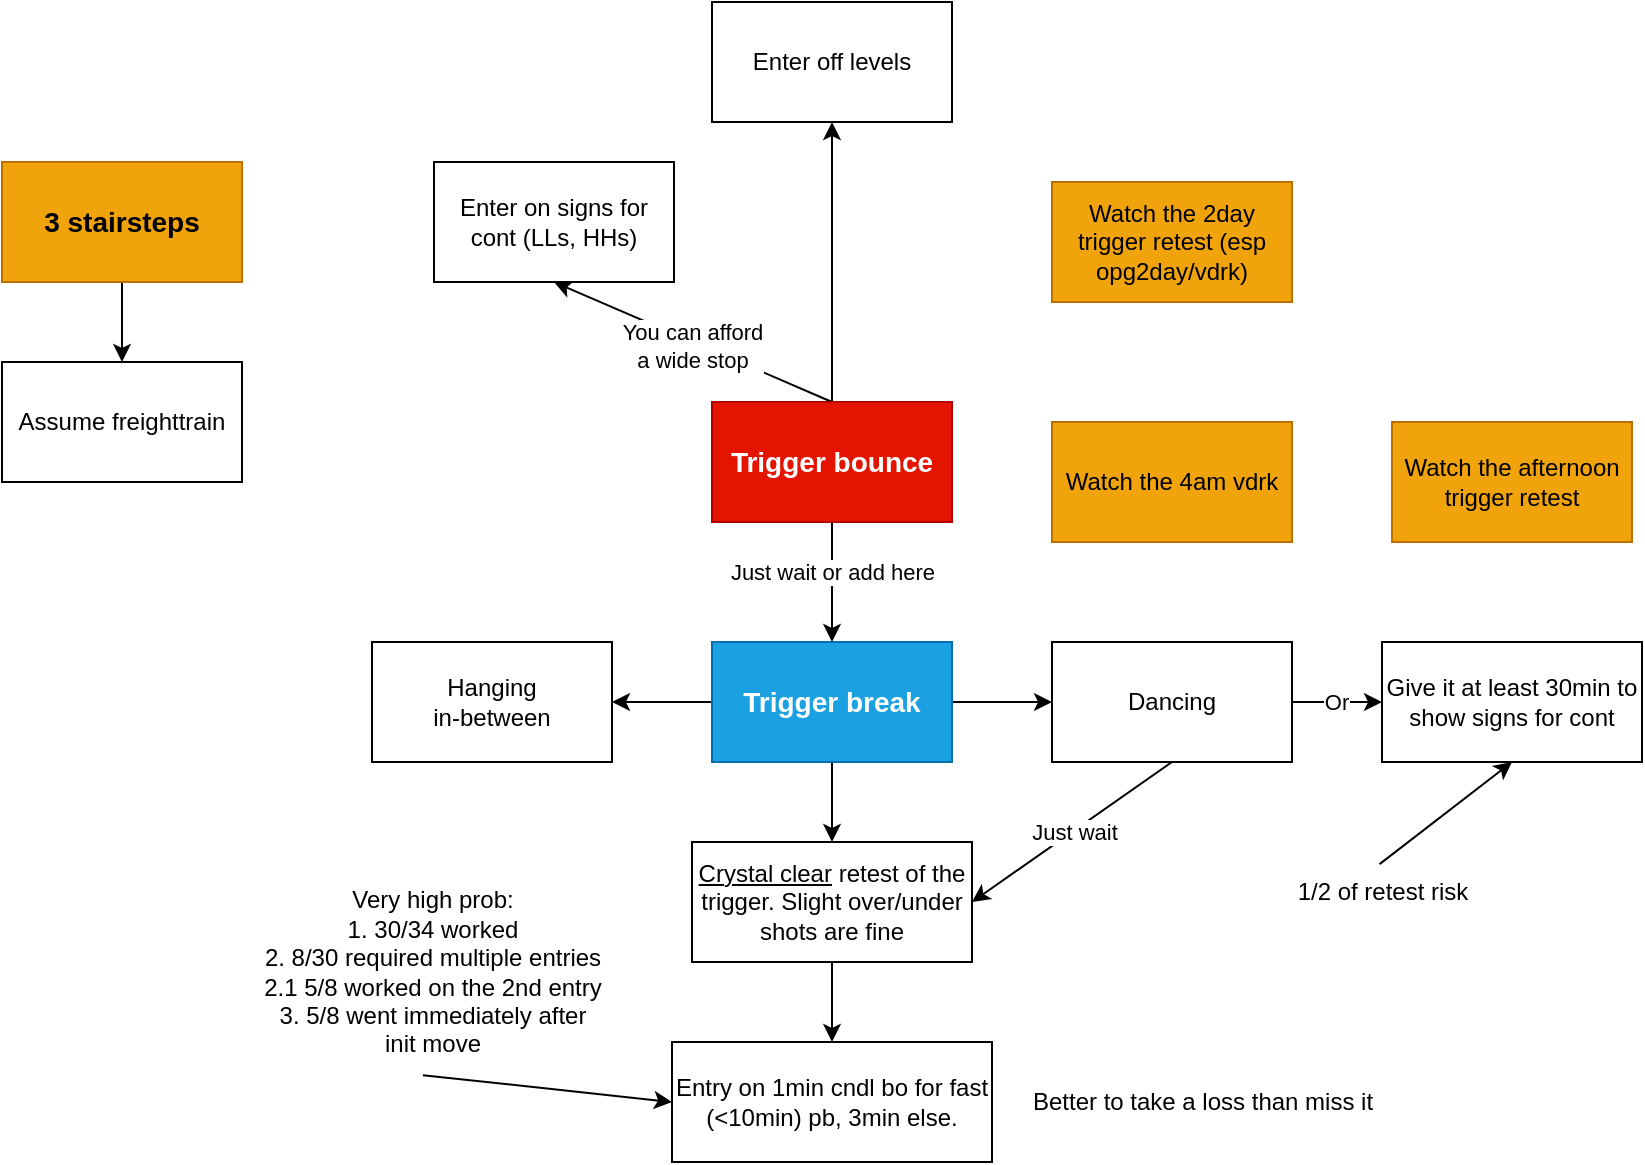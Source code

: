 <mxfile version="26.1.1">
  <diagram id="qkrTleqtx85g-oGapfhk" name="Page-1">
    <mxGraphModel dx="2045" dy="1803" grid="1" gridSize="10" guides="1" tooltips="1" connect="1" arrows="1" fold="1" page="1" pageScale="1" pageWidth="850" pageHeight="1100" math="0" shadow="0">
      <root>
        <mxCell id="0" />
        <mxCell id="1" parent="0" />
        <mxCell id="4" value="" style="edgeStyle=none;html=1;" parent="1" source="2" target="3" edge="1">
          <mxGeometry relative="1" as="geometry" />
        </mxCell>
        <mxCell id="19" style="edgeStyle=none;html=1;exitX=1;exitY=0.5;exitDx=0;exitDy=0;entryX=0;entryY=0.5;entryDx=0;entryDy=0;" parent="1" source="2" target="15" edge="1">
          <mxGeometry relative="1" as="geometry" />
        </mxCell>
        <mxCell id="fuYd2WtgoYIo4UWcdX30-50" style="edgeStyle=orthogonalEdgeStyle;rounded=0;orthogonalLoop=1;jettySize=auto;html=1;exitX=0;exitY=0.5;exitDx=0;exitDy=0;entryX=1;entryY=0.5;entryDx=0;entryDy=0;" edge="1" parent="1" source="2" target="fuYd2WtgoYIo4UWcdX30-51">
          <mxGeometry relative="1" as="geometry">
            <mxPoint x="40" y="90" as="targetPoint" />
          </mxGeometry>
        </mxCell>
        <mxCell id="2" value="Trigger break" style="whiteSpace=wrap;html=1;fillColor=#1ba1e2;fontColor=light-dark(#FFFFFF,#FFFCFC);strokeColor=#006EAF;fontStyle=1;fontSize=14;" parent="1" vertex="1">
          <mxGeometry x="90" y="60" width="120" height="60" as="geometry" />
        </mxCell>
        <mxCell id="9" value="" style="edgeStyle=none;html=1;" parent="1" source="3" target="8" edge="1">
          <mxGeometry relative="1" as="geometry" />
        </mxCell>
        <mxCell id="3" value="&lt;u&gt;Crystal clear&lt;/u&gt; retest of the trigger. Slight over/under shots are fine" style="whiteSpace=wrap;html=1;" parent="1" vertex="1">
          <mxGeometry x="80" y="160" width="140" height="60" as="geometry" />
        </mxCell>
        <mxCell id="8" value="Entry on 1min cndl bo for fast (&amp;lt;10min) pb, 3min else." style="whiteSpace=wrap;html=1;" parent="1" vertex="1">
          <mxGeometry x="70" y="260" width="160" height="60" as="geometry" />
        </mxCell>
        <mxCell id="10" value="&lt;font style=&quot;&quot;&gt;Very high prob:&lt;/font&gt;&lt;div&gt;&lt;font style=&quot;&quot;&gt;1. 30/34 worked&lt;/font&gt;&lt;/div&gt;&lt;div&gt;&lt;font style=&quot;&quot;&gt;2. 8/30 required multiple&amp;nbsp;&lt;span style=&quot;background-color: transparent;&quot;&gt;entries&lt;/span&gt;&lt;/font&gt;&lt;/div&gt;&lt;div&gt;&lt;font style=&quot;&quot;&gt;2.1 5/8 worked on the 2nd entry&lt;/font&gt;&lt;/div&gt;&lt;div&gt;&lt;font style=&quot;&quot;&gt;3. 5/8 went&amp;nbsp;&lt;span style=&quot;background-color: transparent;&quot;&gt;immediately&lt;/span&gt;&lt;span style=&quot;background-color: transparent;&quot;&gt;&amp;nbsp;&lt;/span&gt;&lt;span style=&quot;background-color: transparent;&quot;&gt;after&lt;/span&gt;&lt;/font&gt;&lt;/div&gt;&lt;div&gt;&lt;span style=&quot;background-color: transparent;&quot;&gt;&lt;font style=&quot;&quot;&gt;init move&lt;/font&gt;&lt;/span&gt;&lt;/div&gt;" style="text;html=1;align=center;verticalAlign=middle;resizable=0;points=[];autosize=1;strokeColor=none;fillColor=none;fontColor=light-dark(#000000,#FFFFFF);" parent="1" vertex="1">
          <mxGeometry x="-145" y="175" width="190" height="100" as="geometry" />
        </mxCell>
        <mxCell id="11" value="" style="endArrow=classic;html=1;exitX=0.476;exitY=1.016;exitDx=0;exitDy=0;exitPerimeter=0;entryX=0;entryY=0.5;entryDx=0;entryDy=0;" parent="1" source="10" target="8" edge="1">
          <mxGeometry width="50" height="50" relative="1" as="geometry">
            <mxPoint x="-10" y="310" as="sourcePoint" />
            <mxPoint x="40" y="260" as="targetPoint" />
          </mxGeometry>
        </mxCell>
        <mxCell id="20" style="edgeStyle=none;html=1;exitX=0.5;exitY=1;exitDx=0;exitDy=0;entryX=1;entryY=0.5;entryDx=0;entryDy=0;" parent="1" source="15" target="3" edge="1">
          <mxGeometry relative="1" as="geometry" />
        </mxCell>
        <mxCell id="21" value="Just wait" style="edgeLabel;html=1;align=center;verticalAlign=middle;resizable=0;points=[];" parent="20" vertex="1" connectable="0">
          <mxGeometry x="-0.01" relative="1" as="geometry">
            <mxPoint as="offset" />
          </mxGeometry>
        </mxCell>
        <mxCell id="24" value="" style="edgeStyle=none;html=1;" parent="1" source="15" target="23" edge="1">
          <mxGeometry relative="1" as="geometry" />
        </mxCell>
        <mxCell id="25" value="Or" style="edgeLabel;html=1;align=center;verticalAlign=middle;resizable=0;points=[];" parent="24" vertex="1" connectable="0">
          <mxGeometry x="-0.146" y="1" relative="1" as="geometry">
            <mxPoint x="3" y="1" as="offset" />
          </mxGeometry>
        </mxCell>
        <mxCell id="15" value="Dancing" style="whiteSpace=wrap;html=1;fontSize=12;fontStyle=0;" parent="1" vertex="1">
          <mxGeometry x="260" y="60" width="120" height="60" as="geometry" />
        </mxCell>
        <mxCell id="23" value="Give it at least 30min to show signs for cont" style="whiteSpace=wrap;html=1;fontStyle=0;" parent="1" vertex="1">
          <mxGeometry x="425" y="60" width="130" height="60" as="geometry" />
        </mxCell>
        <mxCell id="26" value="1/2 of retest risk" style="text;html=1;align=center;verticalAlign=middle;resizable=0;points=[];autosize=1;strokeColor=none;fillColor=none;" parent="1" vertex="1">
          <mxGeometry x="370" y="170" width="110" height="30" as="geometry" />
        </mxCell>
        <mxCell id="27" value="" style="endArrow=classic;html=1;entryX=0.5;entryY=1;entryDx=0;entryDy=0;exitX=0.489;exitY=0.036;exitDx=0;exitDy=0;exitPerimeter=0;" parent="1" source="26" target="23" edge="1">
          <mxGeometry width="50" height="50" relative="1" as="geometry">
            <mxPoint x="410" y="180" as="sourcePoint" />
            <mxPoint x="460" y="130" as="targetPoint" />
          </mxGeometry>
        </mxCell>
        <mxCell id="30" style="edgeStyle=none;html=1;exitX=0.5;exitY=1;exitDx=0;exitDy=0;entryX=0.5;entryY=0;entryDx=0;entryDy=0;" parent="1" source="29" target="2" edge="1">
          <mxGeometry relative="1" as="geometry" />
        </mxCell>
        <mxCell id="31" value="Just wait or add here" style="edgeLabel;html=1;align=center;verticalAlign=middle;resizable=0;points=[];" parent="30" vertex="1" connectable="0">
          <mxGeometry x="-0.182" relative="1" as="geometry">
            <mxPoint as="offset" />
          </mxGeometry>
        </mxCell>
        <mxCell id="32" style="edgeStyle=none;html=1;exitX=0.5;exitY=0;exitDx=0;exitDy=0;entryX=0.5;entryY=1;entryDx=0;entryDy=0;" parent="1" source="29" target="33" edge="1">
          <mxGeometry relative="1" as="geometry">
            <mxPoint x="149.905" y="-100" as="targetPoint" />
          </mxGeometry>
        </mxCell>
        <mxCell id="34" value="You can afford&lt;div&gt;a wide stop&lt;/div&gt;" style="edgeLabel;html=1;align=center;verticalAlign=middle;resizable=0;points=[];" parent="32" vertex="1" connectable="0">
          <mxGeometry x="-0.029" y="1" relative="1" as="geometry">
            <mxPoint x="-2" as="offset" />
          </mxGeometry>
        </mxCell>
        <mxCell id="44" style="edgeStyle=none;html=1;exitX=0.5;exitY=0;exitDx=0;exitDy=0;entryX=0.5;entryY=1;entryDx=0;entryDy=0;" parent="1" source="29" target="45" edge="1">
          <mxGeometry relative="1" as="geometry">
            <mxPoint x="150" y="-200" as="targetPoint" />
          </mxGeometry>
        </mxCell>
        <mxCell id="29" value="Trigger bounce" style="whiteSpace=wrap;html=1;fillColor=#e51400;fontColor=light-dark(#FFFFFF,#FFFFFF);strokeColor=#B20000;fontStyle=1;fontSize=14;" parent="1" vertex="1">
          <mxGeometry x="90" y="-60" width="120" height="60" as="geometry" />
        </mxCell>
        <mxCell id="33" value="Enter on signs for cont (LLs, HHs)" style="rounded=0;whiteSpace=wrap;html=1;" parent="1" vertex="1">
          <mxGeometry x="-49" y="-180" width="120" height="60" as="geometry" />
        </mxCell>
        <mxCell id="35" value="Watch the afternoon trigger retest" style="whiteSpace=wrap;html=1;fillColor=#f0a30a;strokeColor=#BD7000;fontColor=#000000;" parent="1" vertex="1">
          <mxGeometry x="430" y="-50" width="120" height="60" as="geometry" />
        </mxCell>
        <mxCell id="36" value="Watch the 2day trigger retest (esp opg2day/vdrk)" style="whiteSpace=wrap;html=1;fillColor=#f0a30a;strokeColor=#BD7000;fontColor=#000000;" parent="1" vertex="1">
          <mxGeometry x="260" y="-170" width="120" height="60" as="geometry" />
        </mxCell>
        <mxCell id="37" value="Watch the 4am vdrk" style="whiteSpace=wrap;html=1;fillColor=#f0a30a;strokeColor=#BD7000;fontColor=#000000;" parent="1" vertex="1">
          <mxGeometry x="260" y="-50" width="120" height="60" as="geometry" />
        </mxCell>
        <mxCell id="45" value="Enter off levels" style="rounded=0;whiteSpace=wrap;html=1;" parent="1" vertex="1">
          <mxGeometry x="90" y="-260" width="120" height="60" as="geometry" />
        </mxCell>
        <mxCell id="47" value="Better to take a loss than miss it" style="text;html=1;align=center;verticalAlign=middle;resizable=0;points=[];autosize=1;strokeColor=none;fillColor=none;" parent="1" vertex="1">
          <mxGeometry x="240" y="275" width="190" height="30" as="geometry" />
        </mxCell>
        <mxCell id="50" value="" style="edgeStyle=none;html=1;" parent="1" source="48" target="49" edge="1">
          <mxGeometry relative="1" as="geometry" />
        </mxCell>
        <mxCell id="48" value="3 stairsteps" style="whiteSpace=wrap;html=1;fillColor=#f0a30a;fontColor=#000000;strokeColor=#BD7000;fontSize=14;fontStyle=1" parent="1" vertex="1">
          <mxGeometry x="-265" y="-180" width="120" height="60" as="geometry" />
        </mxCell>
        <mxCell id="49" value="Assume freighttrain" style="whiteSpace=wrap;html=1;" parent="1" vertex="1">
          <mxGeometry x="-265" y="-80" width="120" height="60" as="geometry" />
        </mxCell>
        <mxCell id="fuYd2WtgoYIo4UWcdX30-51" value="Hanging&lt;div&gt;in-between&lt;/div&gt;" style="whiteSpace=wrap;html=1;fontSize=12;fontStyle=0;" vertex="1" parent="1">
          <mxGeometry x="-80" y="60" width="120" height="60" as="geometry" />
        </mxCell>
      </root>
    </mxGraphModel>
  </diagram>
</mxfile>
